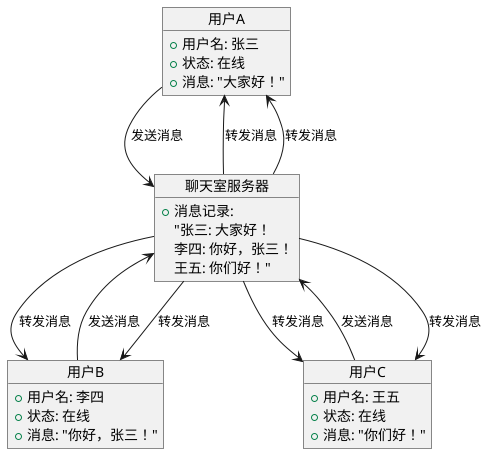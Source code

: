 @startuml
object 用户A {
  +用户名: 张三
  +状态: 在线
  +消息: "大家好！"
}

object 用户B {
  +用户名: 李四
  +状态: 在线
  +消息: "你好，张三！"
}

object 用户C {
  +用户名: 王五
  +状态: 在线
  +消息: "你们好！"
}

object 聊天室服务器 {
  +消息记录:
  "张三: 大家好！
   李四: 你好，张三！
   王五: 你们好！"
}

用户A --> 聊天室服务器 : 发送消息
聊天室服务器 --> 用户B : 转发消息
聊天室服务器 --> 用户C : 转发消息

用户B --> 聊天室服务器 : 发送消息
聊天室服务器 --> 用户A : 转发消息
聊天室服务器 --> 用户C : 转发消息

用户C --> 聊天室服务器 : 发送消息
聊天室服务器 --> 用户A : 转发消息
聊天室服务器 --> 用户B : 转发消息

@enduml
